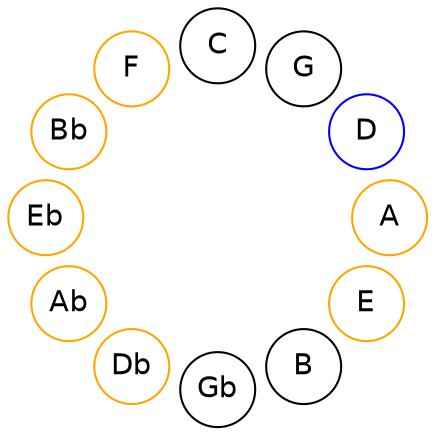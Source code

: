
graph {

layout = circo;
mindist = .1

node [shape = circle, fontname = Helvetica, margin = 0]
edge [style=invis]

subgraph 1 {
	E -- B -- Gb -- Db -- Ab -- Eb -- Bb -- F -- C -- G -- D -- A -- E
}

E [color=orange];
Db [color=orange];
Ab [color=orange];
Eb [color=orange];
Bb [color=orange];
F [color=orange];
D [color=blue];
A [color=orange];
}

